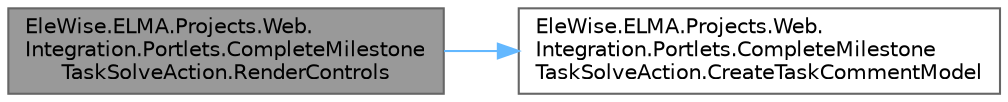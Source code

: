 digraph "EleWise.ELMA.Projects.Web.Integration.Portlets.CompleteMilestoneTaskSolveAction.RenderControls"
{
 // LATEX_PDF_SIZE
  bgcolor="transparent";
  edge [fontname=Helvetica,fontsize=10,labelfontname=Helvetica,labelfontsize=10];
  node [fontname=Helvetica,fontsize=10,shape=box,height=0.2,width=0.4];
  rankdir="LR";
  Node1 [id="Node000001",label="EleWise.ELMA.Projects.Web.\lIntegration.Portlets.CompleteMilestone\lTaskSolveAction.RenderControls",height=0.2,width=0.4,color="gray40", fillcolor="grey60", style="filled", fontcolor="black",tooltip=" "];
  Node1 -> Node2 [id="edge1_Node000001_Node000002",color="steelblue1",style="solid",tooltip=" "];
  Node2 [id="Node000002",label="EleWise.ELMA.Projects.Web.\lIntegration.Portlets.CompleteMilestone\lTaskSolveAction.CreateTaskCommentModel",height=0.2,width=0.4,color="grey40", fillcolor="white", style="filled",URL="$class_ele_wise_1_1_e_l_m_a_1_1_projects_1_1_web_1_1_integration_1_1_portlets_1_1_complete_milestone_task_solve_action.html#a8f3f4f3f156763ae568999910352819d",tooltip=" "];
}
